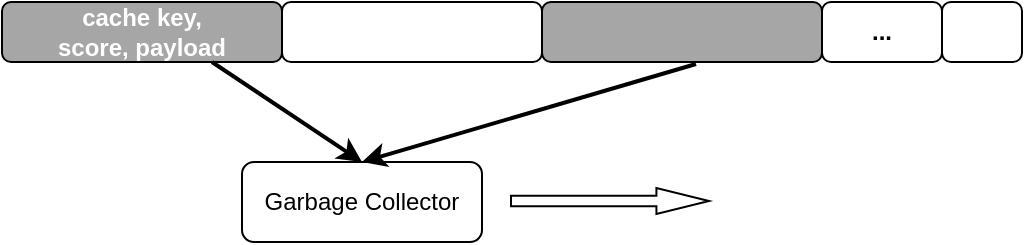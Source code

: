 <mxfile version="22.0.8" type="github">
  <diagram name="第 1 页" id="-H0VbtBf-XSwBmqNXW59">
    <mxGraphModel dx="1434" dy="758" grid="1" gridSize="10" guides="1" tooltips="1" connect="1" arrows="1" fold="1" page="1" pageScale="1" pageWidth="827" pageHeight="1169" math="0" shadow="0">
      <root>
        <mxCell id="0" />
        <mxCell id="1" parent="0" />
        <mxCell id="1deIO7A4ImRIv54ywCOi-1" value="&lt;b&gt;&lt;font color=&quot;#ffffff&quot;&gt;cache key, &lt;br&gt;score, payload&lt;/font&gt;&lt;/b&gt;" style="rounded=1;whiteSpace=wrap;html=1;fillColor=#A6A6A6;" vertex="1" parent="1">
          <mxGeometry x="110" y="310" width="140" height="30" as="geometry" />
        </mxCell>
        <mxCell id="1deIO7A4ImRIv54ywCOi-2" value="" style="rounded=1;whiteSpace=wrap;html=1;fillColor=#A6A6A6;" vertex="1" parent="1">
          <mxGeometry x="380" y="310" width="140" height="30" as="geometry" />
        </mxCell>
        <mxCell id="1deIO7A4ImRIv54ywCOi-3" value="" style="rounded=1;whiteSpace=wrap;html=1;" vertex="1" parent="1">
          <mxGeometry x="250" y="310" width="130" height="30" as="geometry" />
        </mxCell>
        <mxCell id="1deIO7A4ImRIv54ywCOi-4" value="" style="rounded=1;whiteSpace=wrap;html=1;" vertex="1" parent="1">
          <mxGeometry x="580" y="310" width="40" height="30" as="geometry" />
        </mxCell>
        <mxCell id="1deIO7A4ImRIv54ywCOi-5" value="&lt;b&gt;...&lt;/b&gt;" style="rounded=1;whiteSpace=wrap;html=1;" vertex="1" parent="1">
          <mxGeometry x="520" y="310" width="60" height="30" as="geometry" />
        </mxCell>
        <mxCell id="1deIO7A4ImRIv54ywCOi-6" value="Garbage Collector" style="rounded=1;whiteSpace=wrap;html=1;" vertex="1" parent="1">
          <mxGeometry x="230" y="390" width="120" height="40" as="geometry" />
        </mxCell>
        <mxCell id="1deIO7A4ImRIv54ywCOi-7" value="" style="shape=flexArrow;endArrow=classic;html=1;rounded=0;width=5.143;endSize=8.429;endWidth=6.776;" edge="1" parent="1">
          <mxGeometry width="50" height="50" relative="1" as="geometry">
            <mxPoint x="364" y="409.5" as="sourcePoint" />
            <mxPoint x="464" y="409.5" as="targetPoint" />
          </mxGeometry>
        </mxCell>
        <mxCell id="1deIO7A4ImRIv54ywCOi-8" value="" style="endArrow=classic;html=1;rounded=0;entryX=0.5;entryY=0;entryDx=0;entryDy=0;exitX=0.75;exitY=1;exitDx=0;exitDy=0;strokeWidth=2;" edge="1" parent="1" source="1deIO7A4ImRIv54ywCOi-1" target="1deIO7A4ImRIv54ywCOi-6">
          <mxGeometry width="50" height="50" relative="1" as="geometry">
            <mxPoint x="360" y="370" as="sourcePoint" />
            <mxPoint x="410" y="320" as="targetPoint" />
          </mxGeometry>
        </mxCell>
        <mxCell id="1deIO7A4ImRIv54ywCOi-9" value="" style="endArrow=classic;html=1;rounded=0;entryX=0.5;entryY=0;entryDx=0;entryDy=0;exitX=0.55;exitY=1.033;exitDx=0;exitDy=0;strokeWidth=2;exitPerimeter=0;" edge="1" parent="1" source="1deIO7A4ImRIv54ywCOi-2" target="1deIO7A4ImRIv54ywCOi-6">
          <mxGeometry width="50" height="50" relative="1" as="geometry">
            <mxPoint x="325" y="350" as="sourcePoint" />
            <mxPoint x="300" y="400" as="targetPoint" />
          </mxGeometry>
        </mxCell>
      </root>
    </mxGraphModel>
  </diagram>
</mxfile>
